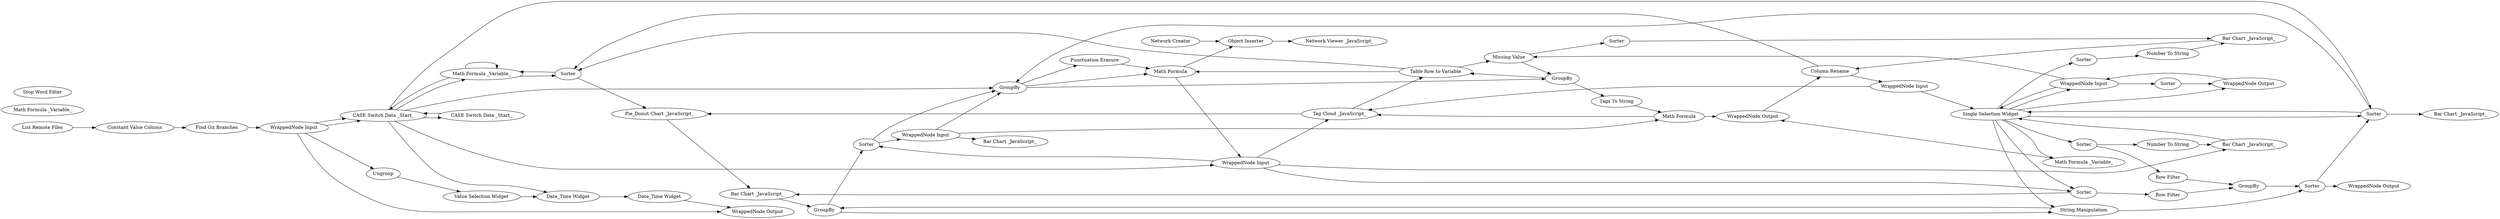 digraph {
	20 [label="Find Git Commits"]
	21 [label="Get Git Commit Details"]
	15 [label="CASE Switch Data _Start_"]
	20 [label="CASE Switch Data _Start_"]
	21 [label="Math Formula _Variable_"]
	22 [label="Math Formula _Variable_"]
	27 [label="String Manipulation"]
	33 [label=GroupBy]
	34 [label="Pie_Donut Chart _JavaScript_"]
	35 [label="WrappedNode Input"]
	37 [label="WrappedNode Output"]
	85 [label="Tag Cloud _JavaScript_"]
	28 [label="Tags To String"]
	29 [label=TF]
	30 [label="Frequency Filter"]
	42 [label="N Chars Filter"]
	43 [label="Number Filter"]
	44 [label="Case Converter"]
	46 [label="Snowball Stemmer"]
	82 [label="Punctuation Erasure"]
	83 [label="Strings To Document"]
	84 [label="Bag Of Words Creator"]
	86 [label=Sorter]
	87 [label="Stop Word Filter"]
	88 [label=Sorter]
	27 [label=Ungroup]
	30 [label=Ungroup]
	31 [label="String Manipulation"]
	33 [label=GroupBy]
	34 [label="Constant Value Column"]
	35 [label="Pie_Donut Chart _JavaScript_"]
	36 [label="Java Snippet Row Filter"]
	38 [label="Java Snippet Row Filter"]
	39 [label="Pie_Donut Chart _JavaScript_"]
	40 [label=Sorter]
	41 [label="Row Filter"]
	43 [label="WrappedNode Input"]
	44 [label="WrappedNode Output"]
	46 [label="Missing Value"]
	47 [label="Constant Value Column"]
	48 [label=GroupBy]
	53 [label="Row Filter"]
	54 [label=Sorter]
	57 [label="Bar Chart _JavaScript_"]
	58 [label=Sorter]
	62 [label="Find Git Branches"]
	65 [label=Ungroup]
	74 [label="WrappedNode Input"]
	78 [label="WrappedNode Output"]
	79 [label="Value Selection Widget"]
	80 [label="Date_Time Widget"]
	81 [label="Date_Time Widget"]
	27 [label="Extract Date_Time Fields"]
	32 [label="Bar Chart _JavaScript_"]
	33 [label="WrappedNode Input"]
	34 [label="WrappedNode Output"]
	35 [label=Sorter]
	36 [label="Bar Chart _JavaScript_"]
	38 [label="Bar Chart _JavaScript_"]
	41 [label="Bar Chart _JavaScript_"]
	44 [label=Sorter]
	45 [label="Bar Chart _JavaScript_"]
	47 [label=GroupBy]
	48 [label="String Manipulation"]
	49 [label="Column Filter"]
	50 [label="Pie_Donut Chart _JavaScript_"]
	52 [label="Row Filter"]
	54 [label=Sorter]
	55 [label=Sorter]
	56 [label=Sorter]
	57 [label=GroupBy]
	58 [label=Sorter]
	60 [label="Number To String"]
	61 [label="Number To String"]
	3 [label="Network Creator"]
	4 [label="Object Inserter"]
	25 [label="String To Term"]
	26 [label=GroupBy]
	27 [label="Tag Cloud _JavaScript_"]
	29 [label="Math Formula"]
	30 [label="Tag Cloud _JavaScript_"]
	31 [label="Pie_Donut Chart _JavaScript_"]
	37 [label="Network Viewer _JavaScript_"]
	39 [label="Column Rename"]
	42 [label="Math Formula"]
	49 [label="WrappedNode Input"]
	50 [label="WrappedNode Output"]
	83 [label=GroupBy]
	84 [label=GroupBy]
	85 [label=Sorter]
	86 [label="Table Row to Variable"]
	24 [label="Math Formula _Variable_"]
	25 [label="WrappedNode Input"]
	26 [label="WrappedNode Output"]
	27 [label="Single Selection Widget"]
	89 [label="List Remote Files"]
	90 [label="Constant Value Column"]
	15 -> 20
	21 -> 20
	20 -> 15
	28 -> 29
	29 -> 30
	30 -> 86
	42 -> 43
	43 -> 44
	44 -> 83
	46 -> 84
	82 -> 42
	83 -> 82
	84 -> 28
	86 -> 46
	27 -> 33
	33 -> 88
	35 -> 83
	35 -> 27
	86 -> 85
	88 -> 34
	27 -> 34
	30 -> 31
	31 -> 36
	33 -> 46
	34 -> 33
	36 -> 47
	38 -> 27
	40 -> 41
	41 -> 39
	43 -> 38
	43 -> 30
	43 -> 54
	46 -> 40
	47 -> 48
	48 -> 58
	53 -> 57
	54 -> 53
	58 -> 35
	65 -> 79
	74 -> 78
	74 -> 65
	79 -> 80
	80 -> 81
	81 -> 78
	27 -> 56
	27 -> 48
	27 -> 55
	27 -> 54
	27 -> 35
	33 -> 27
	35 -> 32
	44 -> 49
	47 -> 44
	48 -> 47
	49 -> 45
	52 -> 57
	54 -> 36
	55 -> 52
	55 -> 60
	56 -> 61
	57 -> 58
	58 -> 50
	60 -> 38
	61 -> 41
	3 -> 4
	4 -> 37
	25 -> 27
	25 -> 30
	26 -> 39
	29 -> 26
	39 -> 85
	39 -> 25
	42 -> 4
	49 -> 83
	49 -> 29
	83 -> 84
	83 -> 42
	84 -> 86
	85 -> 31
	86 -> 42
	24 -> 26
	27 -> 24
	20 -> 21
	21 -> 85
	21 -> 21
	20 -> 83
	20 -> 80
	20 -> 35
	20 -> 43
	62 -> 74
	74 -> 20
	74 -> 20
	85 -> 21
	89 -> 90
	90 -> 62
	rankdir=LR
}
